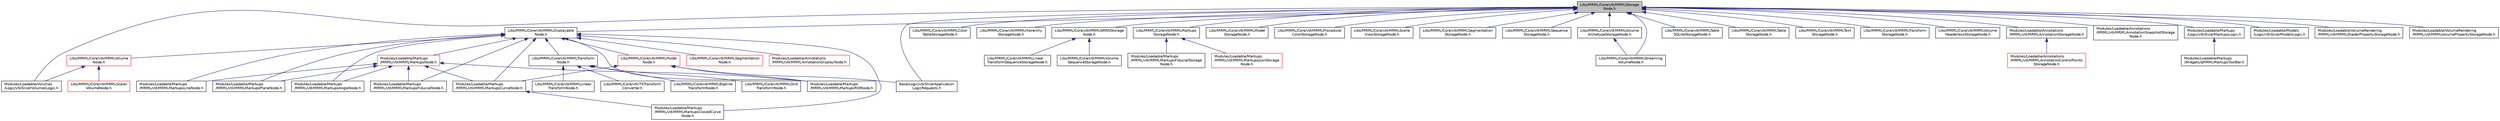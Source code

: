 digraph "Libs/MRML/Core/vtkMRMLStorageNode.h"
{
  bgcolor="transparent";
  edge [fontname="Helvetica",fontsize="10",labelfontname="Helvetica",labelfontsize="10"];
  node [fontname="Helvetica",fontsize="10",shape=record];
  Node19 [label="Libs/MRML/Core/vtkMRMLStorage\lNode.h",height=0.2,width=0.4,color="black", fillcolor="grey75", style="filled", fontcolor="black"];
  Node19 -> Node20 [dir="back",color="midnightblue",fontsize="10",style="solid",fontname="Helvetica"];
  Node20 [label="Base/Logic/vtkSlicerApplication\lLogicRequests.h",height=0.2,width=0.4,color="black",URL="$vtkSlicerApplicationLogicRequests_8h.html"];
  Node19 -> Node21 [dir="back",color="midnightblue",fontsize="10",style="solid",fontname="Helvetica"];
  Node21 [label="Libs/MRML/Core/vtkMRMLDisplayable\lNode.h",height=0.2,width=0.4,color="black",URL="$vtkMRMLDisplayableNode_8h.html"];
  Node21 -> Node22 [dir="back",color="midnightblue",fontsize="10",style="solid",fontname="Helvetica"];
  Node22 [label="Libs/MRML/Core/vtkMRMLTransform\lNode.h",height=0.2,width=0.4,color="black",URL="$vtkMRMLTransformNode_8h.html"];
  Node22 -> Node23 [dir="back",color="midnightblue",fontsize="10",style="solid",fontname="Helvetica"];
  Node23 [label="Libs/MRML/Core/vtkITKTransform\lConverter.h",height=0.2,width=0.4,color="black",URL="$vtkITKTransformConverter_8h.html"];
  Node22 -> Node24 [dir="back",color="midnightblue",fontsize="10",style="solid",fontname="Helvetica"];
  Node24 [label="Libs/MRML/Core/vtkMRMLBSpline\lTransformNode.h",height=0.2,width=0.4,color="black",URL="$vtkMRMLBSplineTransformNode_8h.html"];
  Node22 -> Node25 [dir="back",color="midnightblue",fontsize="10",style="solid",fontname="Helvetica"];
  Node25 [label="Libs/MRML/Core/vtkMRMLGrid\lTransformNode.h",height=0.2,width=0.4,color="black",URL="$vtkMRMLGridTransformNode_8h.html"];
  Node22 -> Node26 [dir="back",color="midnightblue",fontsize="10",style="solid",fontname="Helvetica"];
  Node26 [label="Libs/MRML/Core/vtkMRMLLinear\lTransformNode.h",height=0.2,width=0.4,color="black",URL="$vtkMRMLLinearTransformNode_8h.html"];
  Node21 -> Node27 [dir="back",color="midnightblue",fontsize="10",style="solid",fontname="Helvetica"];
  Node27 [label="Libs/MRML/Core/vtkMRMLVolume\lNode.h",height=0.2,width=0.4,color="red",URL="$vtkMRMLVolumeNode_8h.html"];
  Node27 -> Node28 [dir="back",color="midnightblue",fontsize="10",style="solid",fontname="Helvetica"];
  Node28 [label="Libs/MRML/Core/vtkMRMLScalar\lVolumeNode.h",height=0.2,width=0.4,color="red",URL="$vtkMRMLScalarVolumeNode_8h.html"];
  Node27 -> Node37 [dir="back",color="midnightblue",fontsize="10",style="solid",fontname="Helvetica"];
  Node37 [label="Modules/Loadable/Volumes\l/Logic/vtkSlicerVolumesLogic.h",height=0.2,width=0.4,color="black",URL="$vtkSlicerVolumesLogic_8h.html"];
  Node21 -> Node38 [dir="back",color="midnightblue",fontsize="10",style="solid",fontname="Helvetica"];
  Node38 [label="Libs/MRML/Core/vtkMRMLModel\lNode.h",height=0.2,width=0.4,color="red",URL="$vtkMRMLModelNode_8h.html"];
  Node38 -> Node20 [dir="back",color="midnightblue",fontsize="10",style="solid",fontname="Helvetica"];
  Node38 -> Node48 [dir="back",color="midnightblue",fontsize="10",style="solid",fontname="Helvetica"];
  Node48 [label="Modules/Loadable/Markups\l/MRML/vtkMRMLMarkupsCurveNode.h",height=0.2,width=0.4,color="black",URL="$vtkMRMLMarkupsCurveNode_8h.html"];
  Node48 -> Node49 [dir="back",color="midnightblue",fontsize="10",style="solid",fontname="Helvetica"];
  Node49 [label="Modules/Loadable/Markups\l/MRML/vtkMRMLMarkupsClosedCurve\lNode.h",height=0.2,width=0.4,color="black",URL="$vtkMRMLMarkupsClosedCurveNode_8h.html"];
  Node38 -> Node50 [dir="back",color="midnightblue",fontsize="10",style="solid",fontname="Helvetica"];
  Node50 [label="Modules/Loadable/Markups\l/MRML/vtkMRMLMarkupsROINode.h",height=0.2,width=0.4,color="black",URL="$vtkMRMLMarkupsROINode_8h.html"];
  Node21 -> Node51 [dir="back",color="midnightblue",fontsize="10",style="solid",fontname="Helvetica"];
  Node51 [label="Libs/MRML/Core/vtkMRMLSegmentation\lNode.h",height=0.2,width=0.4,color="red",URL="$vtkMRMLSegmentationNode_8h.html"];
  Node21 -> Node56 [dir="back",color="midnightblue",fontsize="10",style="solid",fontname="Helvetica"];
  Node56 [label="Modules/Loadable/Annotations\l/MRML/vtkMRMLAnnotationDisplayNode.h",height=0.2,width=0.4,color="red",URL="$vtkMRMLAnnotationDisplayNode_8h.html"];
  Node21 -> Node60 [dir="back",color="midnightblue",fontsize="10",style="solid",fontname="Helvetica"];
  Node60 [label="Modules/Loadable/Markups\l/MRML/vtkMRMLMarkupsAngleNode.h",height=0.2,width=0.4,color="black",URL="$vtkMRMLMarkupsAngleNode_8h.html"];
  Node21 -> Node61 [dir="back",color="midnightblue",fontsize="10",style="solid",fontname="Helvetica"];
  Node61 [label="Modules/Loadable/Markups\l/MRML/vtkMRMLMarkupsNode.h",height=0.2,width=0.4,color="red",URL="$vtkMRMLMarkupsNode_8h.html"];
  Node61 -> Node60 [dir="back",color="midnightblue",fontsize="10",style="solid",fontname="Helvetica"];
  Node61 -> Node48 [dir="back",color="midnightblue",fontsize="10",style="solid",fontname="Helvetica"];
  Node61 -> Node64 [dir="back",color="midnightblue",fontsize="10",style="solid",fontname="Helvetica"];
  Node64 [label="Modules/Loadable/Markups\l/MRML/vtkMRMLMarkupsFiducialNode.h",height=0.2,width=0.4,color="black",URL="$vtkMRMLMarkupsFiducialNode_8h.html"];
  Node61 -> Node65 [dir="back",color="midnightblue",fontsize="10",style="solid",fontname="Helvetica"];
  Node65 [label="Modules/Loadable/Markups\l/MRML/vtkMRMLMarkupsLineNode.h",height=0.2,width=0.4,color="black",URL="$vtkMRMLMarkupsLineNode_8h.html"];
  Node61 -> Node67 [dir="back",color="midnightblue",fontsize="10",style="solid",fontname="Helvetica"];
  Node67 [label="Modules/Loadable/Markups\l/MRML/vtkMRMLMarkupsPlaneNode.h",height=0.2,width=0.4,color="black",URL="$vtkMRMLMarkupsPlaneNode_8h.html"];
  Node61 -> Node50 [dir="back",color="midnightblue",fontsize="10",style="solid",fontname="Helvetica"];
  Node21 -> Node49 [dir="back",color="midnightblue",fontsize="10",style="solid",fontname="Helvetica"];
  Node21 -> Node48 [dir="back",color="midnightblue",fontsize="10",style="solid",fontname="Helvetica"];
  Node21 -> Node64 [dir="back",color="midnightblue",fontsize="10",style="solid",fontname="Helvetica"];
  Node21 -> Node65 [dir="back",color="midnightblue",fontsize="10",style="solid",fontname="Helvetica"];
  Node21 -> Node67 [dir="back",color="midnightblue",fontsize="10",style="solid",fontname="Helvetica"];
  Node21 -> Node50 [dir="back",color="midnightblue",fontsize="10",style="solid",fontname="Helvetica"];
  Node19 -> Node100 [dir="back",color="midnightblue",fontsize="10",style="solid",fontname="Helvetica"];
  Node100 [label="Libs/MRML/Core/vtkMRMLColor\lTableStorageNode.h",height=0.2,width=0.4,color="black",URL="$vtkMRMLColorTableStorageNode_8h.html"];
  Node19 -> Node101 [dir="back",color="midnightblue",fontsize="10",style="solid",fontname="Helvetica"];
  Node101 [label="Libs/MRML/Core/vtkMRMLHierarchy\lStorageNode.h",height=0.2,width=0.4,color="black",URL="$vtkMRMLHierarchyStorageNode_8h.html"];
  Node19 -> Node102 [dir="back",color="midnightblue",fontsize="10",style="solid",fontname="Helvetica"];
  Node102 [label="Libs/MRML/Core/vtkMRMLNRRDStorage\lNode.h",height=0.2,width=0.4,color="black",URL="$vtkMRMLNRRDStorageNode_8h.html"];
  Node102 -> Node103 [dir="back",color="midnightblue",fontsize="10",style="solid",fontname="Helvetica"];
  Node103 [label="Libs/MRML/Core/vtkMRMLLinear\lTransformSequenceStorageNode.h",height=0.2,width=0.4,color="black",URL="$vtkMRMLLinearTransformSequenceStorageNode_8h.html"];
  Node102 -> Node104 [dir="back",color="midnightblue",fontsize="10",style="solid",fontname="Helvetica"];
  Node104 [label="Libs/MRML/Core/vtkMRMLVolume\lSequenceStorageNode.h",height=0.2,width=0.4,color="black",URL="$vtkMRMLVolumeSequenceStorageNode_8h.html"];
  Node19 -> Node105 [dir="back",color="midnightblue",fontsize="10",style="solid",fontname="Helvetica"];
  Node105 [label="Libs/MRML/Core/vtkMRMLMarkups\lStorageNode.h",height=0.2,width=0.4,color="black",URL="$vtkMRMLMarkupsStorageNode_8h.html"];
  Node105 -> Node106 [dir="back",color="midnightblue",fontsize="10",style="solid",fontname="Helvetica"];
  Node106 [label="Modules/Loadable/Markups\l/MRML/vtkMRMLMarkupsFiducialStorage\lNode.h",height=0.2,width=0.4,color="black",URL="$vtkMRMLMarkupsFiducialStorageNode_8h.html"];
  Node105 -> Node107 [dir="back",color="midnightblue",fontsize="10",style="solid",fontname="Helvetica"];
  Node107 [label="Modules/Loadable/Markups\l/MRML/vtkMRMLMarkupsJsonStorage\lNode.h",height=0.2,width=0.4,color="red",URL="$vtkMRMLMarkupsJsonStorageNode_8h.html"];
  Node19 -> Node110 [dir="back",color="midnightblue",fontsize="10",style="solid",fontname="Helvetica"];
  Node110 [label="Libs/MRML/Core/vtkMRMLModel\lStorageNode.h",height=0.2,width=0.4,color="black",URL="$vtkMRMLModelStorageNode_8h.html"];
  Node19 -> Node111 [dir="back",color="midnightblue",fontsize="10",style="solid",fontname="Helvetica"];
  Node111 [label="Libs/MRML/Core/vtkMRMLProcedural\lColorStorageNode.h",height=0.2,width=0.4,color="black",URL="$vtkMRMLProceduralColorStorageNode_8h.html"];
  Node19 -> Node112 [dir="back",color="midnightblue",fontsize="10",style="solid",fontname="Helvetica"];
  Node112 [label="Libs/MRML/Core/vtkMRMLScene\lViewStorageNode.h",height=0.2,width=0.4,color="black",URL="$vtkMRMLSceneViewStorageNode_8h.html"];
  Node19 -> Node113 [dir="back",color="midnightblue",fontsize="10",style="solid",fontname="Helvetica"];
  Node113 [label="Libs/MRML/Core/vtkMRMLSegmentation\lStorageNode.h",height=0.2,width=0.4,color="black",URL="$vtkMRMLSegmentationStorageNode_8h.html"];
  Node19 -> Node114 [dir="back",color="midnightblue",fontsize="10",style="solid",fontname="Helvetica"];
  Node114 [label="Libs/MRML/Core/vtkMRMLSequence\lStorageNode.h",height=0.2,width=0.4,color="black",URL="$vtkMRMLSequenceStorageNode_8h.html"];
  Node19 -> Node34 [dir="back",color="midnightblue",fontsize="10",style="solid",fontname="Helvetica"];
  Node34 [label="Libs/MRML/Core/vtkMRMLStreaming\lVolumeNode.h",height=0.2,width=0.4,color="black",URL="$vtkMRMLStreamingVolumeNode_8h.html"];
  Node19 -> Node115 [dir="back",color="midnightblue",fontsize="10",style="solid",fontname="Helvetica"];
  Node115 [label="Libs/MRML/Core/vtkMRMLVolume\lArchetypeStorageNode.h",height=0.2,width=0.4,color="black",URL="$vtkMRMLVolumeArchetypeStorageNode_8h.html"];
  Node115 -> Node34 [dir="back",color="midnightblue",fontsize="10",style="solid",fontname="Helvetica"];
  Node19 -> Node116 [dir="back",color="midnightblue",fontsize="10",style="solid",fontname="Helvetica"];
  Node116 [label="Libs/MRML/Core/vtkMRMLTable\lSQLiteStorageNode.h",height=0.2,width=0.4,color="black",URL="$vtkMRMLTableSQLiteStorageNode_8h.html"];
  Node19 -> Node117 [dir="back",color="midnightblue",fontsize="10",style="solid",fontname="Helvetica"];
  Node117 [label="Libs/MRML/Core/vtkMRMLTable\lStorageNode.h",height=0.2,width=0.4,color="black",URL="$vtkMRMLTableStorageNode_8h.html"];
  Node19 -> Node118 [dir="back",color="midnightblue",fontsize="10",style="solid",fontname="Helvetica"];
  Node118 [label="Libs/MRML/Core/vtkMRMLText\lStorageNode.h",height=0.2,width=0.4,color="black",URL="$vtkMRMLTextStorageNode_8h.html"];
  Node19 -> Node119 [dir="back",color="midnightblue",fontsize="10",style="solid",fontname="Helvetica"];
  Node119 [label="Libs/MRML/Core/vtkMRMLTransform\lStorageNode.h",height=0.2,width=0.4,color="black",URL="$vtkMRMLTransformStorageNode_8h.html"];
  Node19 -> Node120 [dir="back",color="midnightblue",fontsize="10",style="solid",fontname="Helvetica"];
  Node120 [label="Libs/MRML/Core/vtkMRMLVolume\lHeaderlessStorageNode.h",height=0.2,width=0.4,color="black",URL="$vtkMRMLVolumeHeaderlessStorageNode_8h.html"];
  Node19 -> Node121 [dir="back",color="midnightblue",fontsize="10",style="solid",fontname="Helvetica"];
  Node121 [label="Modules/Loadable/Annotations\l/MRML/vtkMRMLAnnotationStorageNode.h",height=0.2,width=0.4,color="black",URL="$vtkMRMLAnnotationStorageNode_8h.html"];
  Node121 -> Node122 [dir="back",color="midnightblue",fontsize="10",style="solid",fontname="Helvetica"];
  Node122 [label="Modules/Loadable/Annotations\l/MRML/vtkMRMLAnnotationControlPoints\lStorageNode.h",height=0.2,width=0.4,color="red",URL="$vtkMRMLAnnotationControlPointsStorageNode_8h.html"];
  Node19 -> Node126 [dir="back",color="midnightblue",fontsize="10",style="solid",fontname="Helvetica"];
  Node126 [label="Modules/Loadable/Annotations\l/MRML/vtkMRMLAnnotationSnapshotStorage\lNode.h",height=0.2,width=0.4,color="black",URL="$vtkMRMLAnnotationSnapshotStorageNode_8h.html"];
  Node19 -> Node127 [dir="back",color="midnightblue",fontsize="10",style="solid",fontname="Helvetica"];
  Node127 [label="Modules/Loadable/Markups\l/Logic/vtkSlicerMarkupsLogic.h",height=0.2,width=0.4,color="black",URL="$vtkSlicerMarkupsLogic_8h.html"];
  Node127 -> Node128 [dir="back",color="midnightblue",fontsize="10",style="solid",fontname="Helvetica"];
  Node128 [label="Modules/Loadable/Markups\l/Widgets/qMRMLMarkupsToolBar.h",height=0.2,width=0.4,color="black",URL="$qMRMLMarkupsToolBar_8h.html"];
  Node19 -> Node129 [dir="back",color="midnightblue",fontsize="10",style="solid",fontname="Helvetica"];
  Node129 [label="Modules/Loadable/Models\l/Logic/vtkSlicerModelsLogic.h",height=0.2,width=0.4,color="black",URL="$vtkSlicerModelsLogic_8h.html"];
  Node19 -> Node130 [dir="back",color="midnightblue",fontsize="10",style="solid",fontname="Helvetica"];
  Node130 [label="Modules/Loadable/VolumeRendering\l/MRML/vtkMRMLShaderPropertyStorageNode.h",height=0.2,width=0.4,color="black",URL="$vtkMRMLShaderPropertyStorageNode_8h.html"];
  Node19 -> Node131 [dir="back",color="midnightblue",fontsize="10",style="solid",fontname="Helvetica"];
  Node131 [label="Modules/Loadable/VolumeRendering\l/MRML/vtkMRMLVolumePropertyStorageNode.h",height=0.2,width=0.4,color="black",URL="$vtkMRMLVolumePropertyStorageNode_8h.html"];
  Node19 -> Node37 [dir="back",color="midnightblue",fontsize="10",style="solid",fontname="Helvetica"];
}

